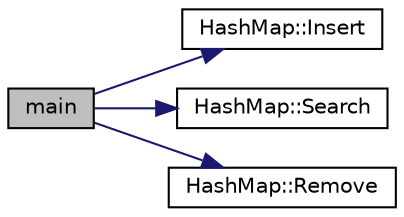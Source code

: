 digraph "main"
{
  edge [fontname="Helvetica",fontsize="10",labelfontname="Helvetica",labelfontsize="10"];
  node [fontname="Helvetica",fontsize="10",shape=record];
  rankdir="LR";
  Node1 [label="main",height=0.2,width=0.4,color="black", fillcolor="grey75", style="filled", fontcolor="black"];
  Node1 -> Node2 [color="midnightblue",fontsize="10",style="solid",fontname="Helvetica"];
  Node2 [label="HashMap::Insert",height=0.2,width=0.4,color="black", fillcolor="white", style="filled",URL="$classHashMap.html#aa595b4e98a9ec68efa0ee9fe75126186"];
  Node1 -> Node3 [color="midnightblue",fontsize="10",style="solid",fontname="Helvetica"];
  Node3 [label="HashMap::Search",height=0.2,width=0.4,color="black", fillcolor="white", style="filled",URL="$classHashMap.html#a2801980039df1862de284ce00cb6d1f3"];
  Node1 -> Node4 [color="midnightblue",fontsize="10",style="solid",fontname="Helvetica"];
  Node4 [label="HashMap::Remove",height=0.2,width=0.4,color="black", fillcolor="white", style="filled",URL="$classHashMap.html#a021573afbb91afef3b30e90d22aed366"];
}
